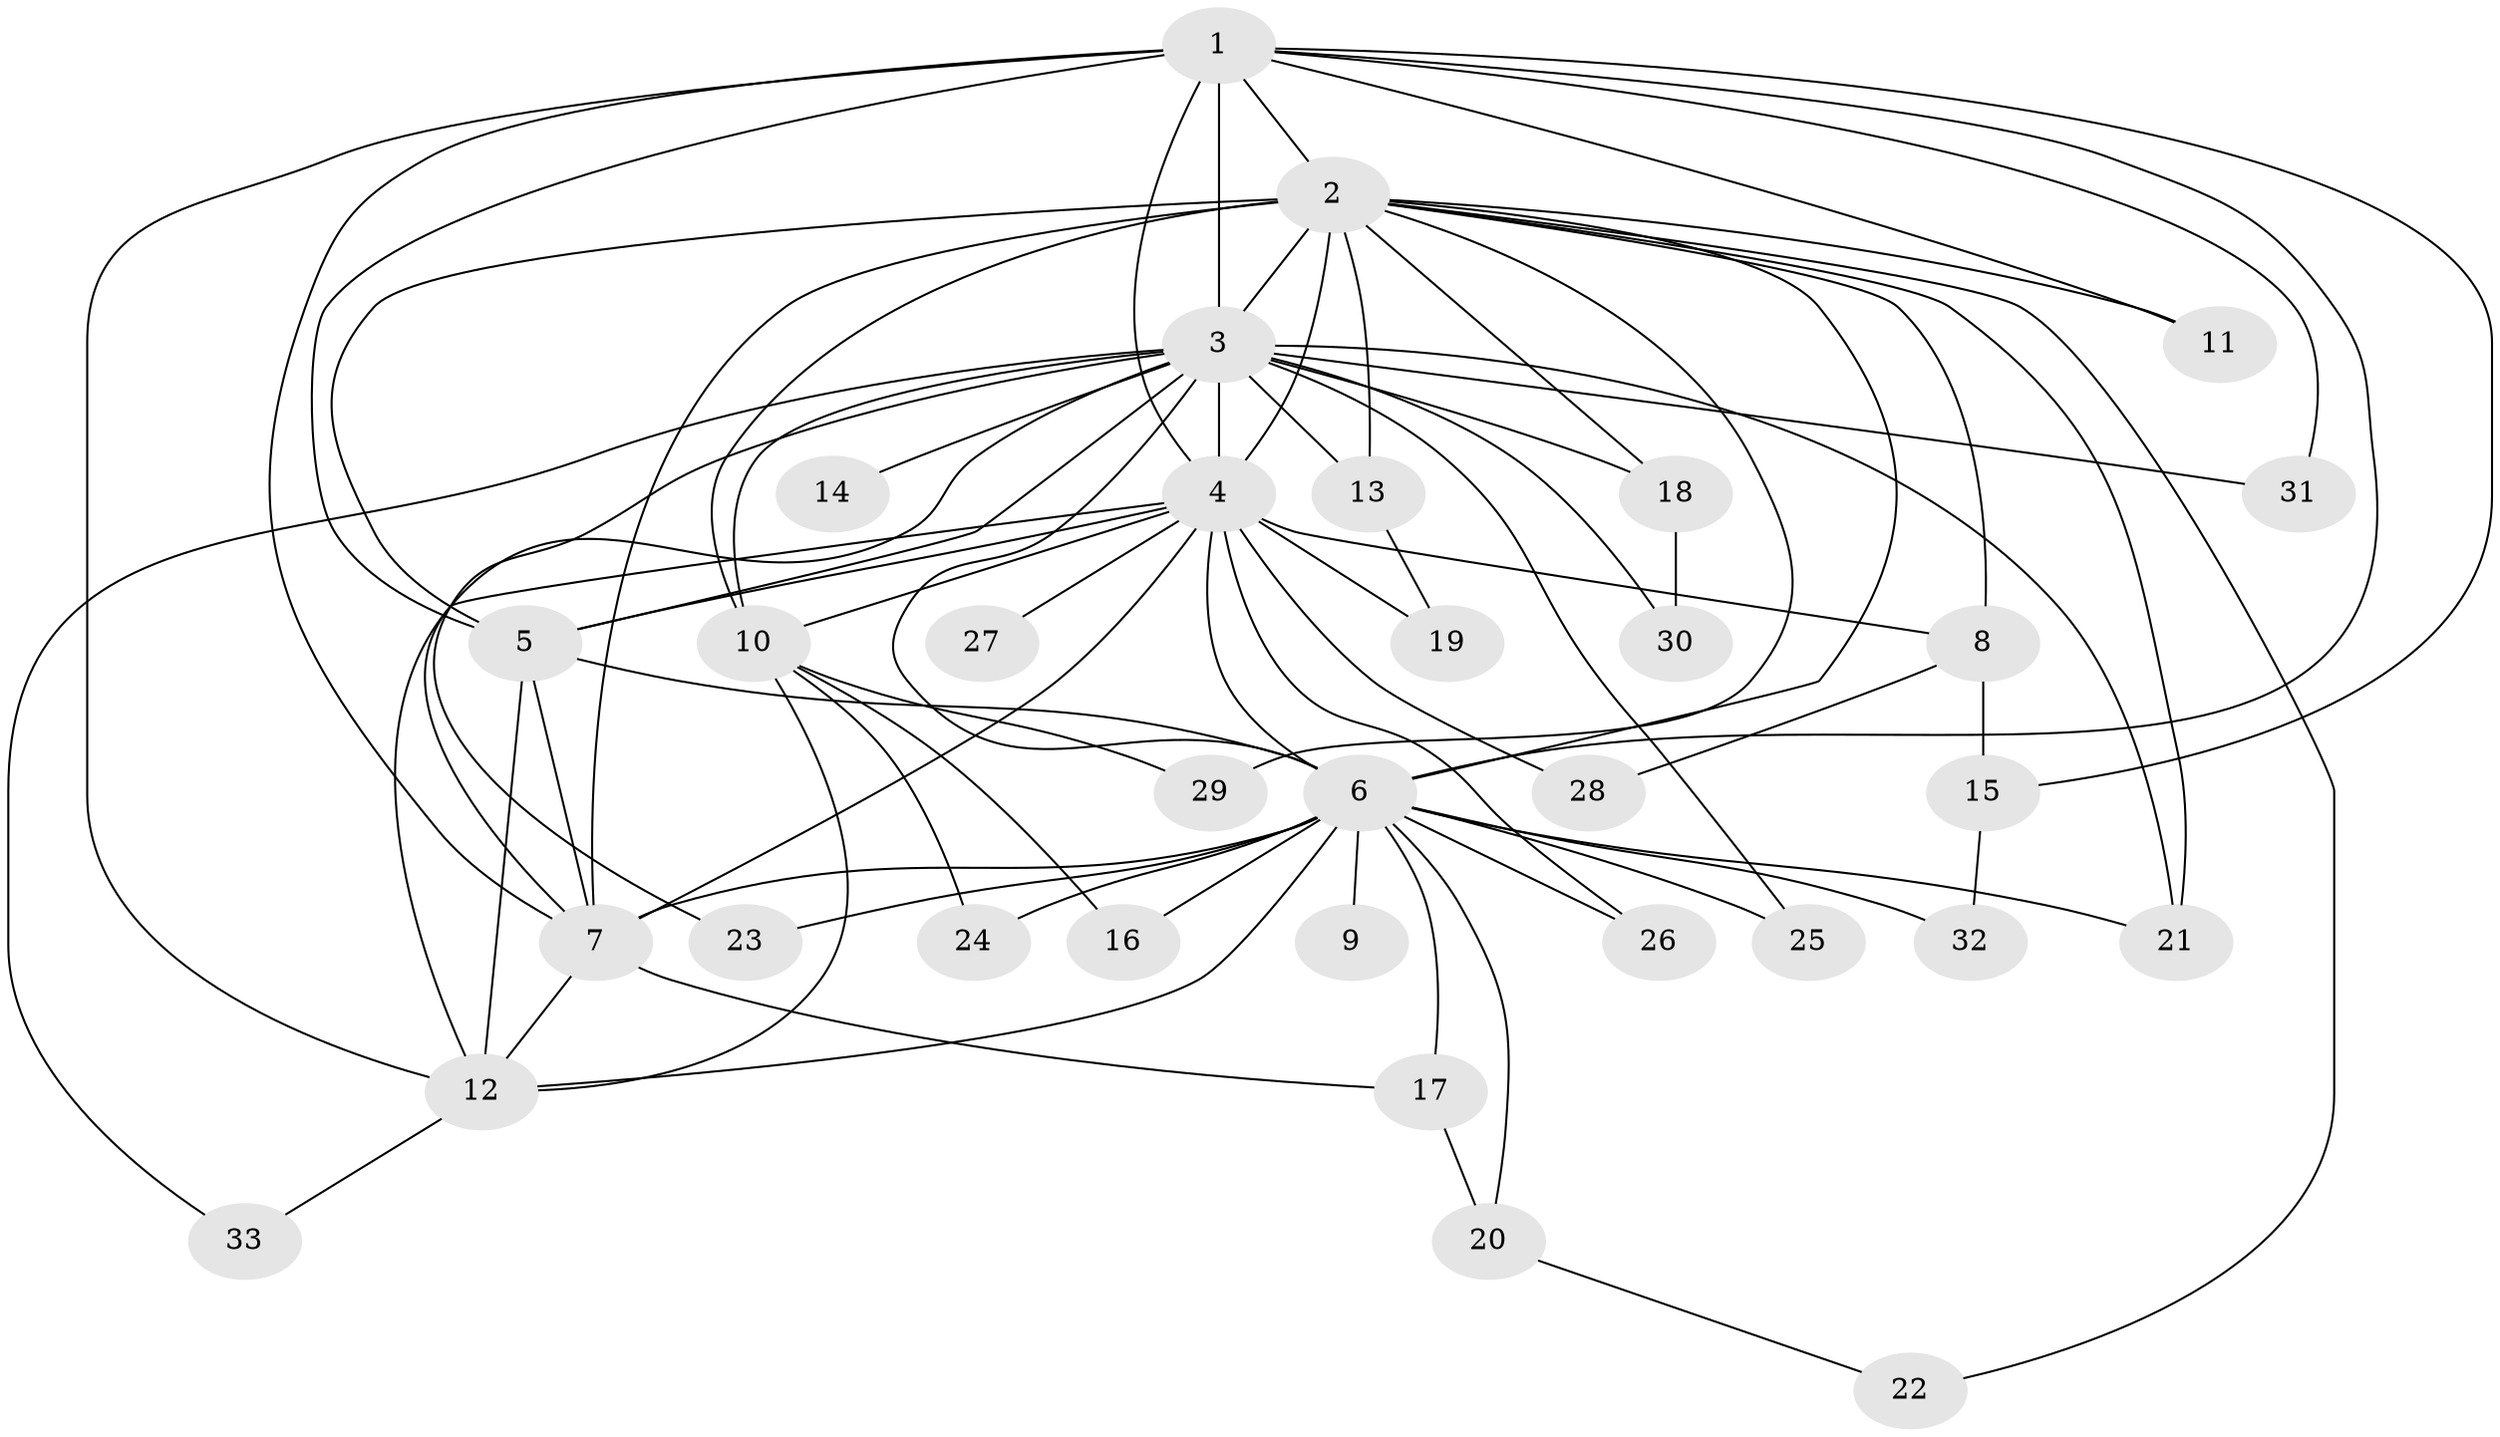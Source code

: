 // original degree distribution, {15: 0.046153846153846156, 22: 0.03076923076923077, 12: 0.03076923076923077, 19: 0.015384615384615385, 21: 0.015384615384615385, 24: 0.015384615384615385, 5: 0.015384615384615385, 2: 0.6153846153846154, 7: 0.015384615384615385, 3: 0.16923076923076924, 4: 0.03076923076923077}
// Generated by graph-tools (version 1.1) at 2025/34/03/09/25 02:34:36]
// undirected, 33 vertices, 76 edges
graph export_dot {
graph [start="1"]
  node [color=gray90,style=filled];
  1;
  2;
  3;
  4;
  5;
  6;
  7;
  8;
  9;
  10;
  11;
  12;
  13;
  14;
  15;
  16;
  17;
  18;
  19;
  20;
  21;
  22;
  23;
  24;
  25;
  26;
  27;
  28;
  29;
  30;
  31;
  32;
  33;
  1 -- 2 [weight=4.0];
  1 -- 3 [weight=13.0];
  1 -- 4 [weight=4.0];
  1 -- 5 [weight=3.0];
  1 -- 6 [weight=2.0];
  1 -- 7 [weight=3.0];
  1 -- 11 [weight=1.0];
  1 -- 12 [weight=1.0];
  1 -- 15 [weight=1.0];
  1 -- 31 [weight=1.0];
  2 -- 3 [weight=3.0];
  2 -- 4 [weight=4.0];
  2 -- 5 [weight=2.0];
  2 -- 6 [weight=3.0];
  2 -- 7 [weight=2.0];
  2 -- 8 [weight=2.0];
  2 -- 10 [weight=1.0];
  2 -- 11 [weight=1.0];
  2 -- 13 [weight=1.0];
  2 -- 18 [weight=1.0];
  2 -- 21 [weight=1.0];
  2 -- 22 [weight=1.0];
  2 -- 29 [weight=1.0];
  3 -- 4 [weight=4.0];
  3 -- 5 [weight=2.0];
  3 -- 6 [weight=3.0];
  3 -- 7 [weight=3.0];
  3 -- 10 [weight=1.0];
  3 -- 13 [weight=2.0];
  3 -- 14 [weight=1.0];
  3 -- 18 [weight=1.0];
  3 -- 21 [weight=1.0];
  3 -- 23 [weight=1.0];
  3 -- 25 [weight=1.0];
  3 -- 30 [weight=1.0];
  3 -- 31 [weight=1.0];
  3 -- 33 [weight=1.0];
  4 -- 5 [weight=2.0];
  4 -- 6 [weight=2.0];
  4 -- 7 [weight=2.0];
  4 -- 8 [weight=2.0];
  4 -- 10 [weight=1.0];
  4 -- 12 [weight=4.0];
  4 -- 19 [weight=1.0];
  4 -- 26 [weight=1.0];
  4 -- 27 [weight=1.0];
  4 -- 28 [weight=1.0];
  5 -- 6 [weight=1.0];
  5 -- 7 [weight=1.0];
  5 -- 12 [weight=10.0];
  6 -- 7 [weight=1.0];
  6 -- 9 [weight=1.0];
  6 -- 12 [weight=1.0];
  6 -- 16 [weight=1.0];
  6 -- 17 [weight=1.0];
  6 -- 20 [weight=1.0];
  6 -- 21 [weight=1.0];
  6 -- 23 [weight=1.0];
  6 -- 24 [weight=1.0];
  6 -- 25 [weight=1.0];
  6 -- 26 [weight=1.0];
  6 -- 32 [weight=1.0];
  7 -- 12 [weight=1.0];
  7 -- 17 [weight=2.0];
  8 -- 15 [weight=1.0];
  8 -- 28 [weight=1.0];
  10 -- 12 [weight=1.0];
  10 -- 16 [weight=1.0];
  10 -- 24 [weight=1.0];
  10 -- 29 [weight=1.0];
  12 -- 33 [weight=1.0];
  13 -- 19 [weight=1.0];
  15 -- 32 [weight=1.0];
  17 -- 20 [weight=2.0];
  18 -- 30 [weight=1.0];
  20 -- 22 [weight=1.0];
}
